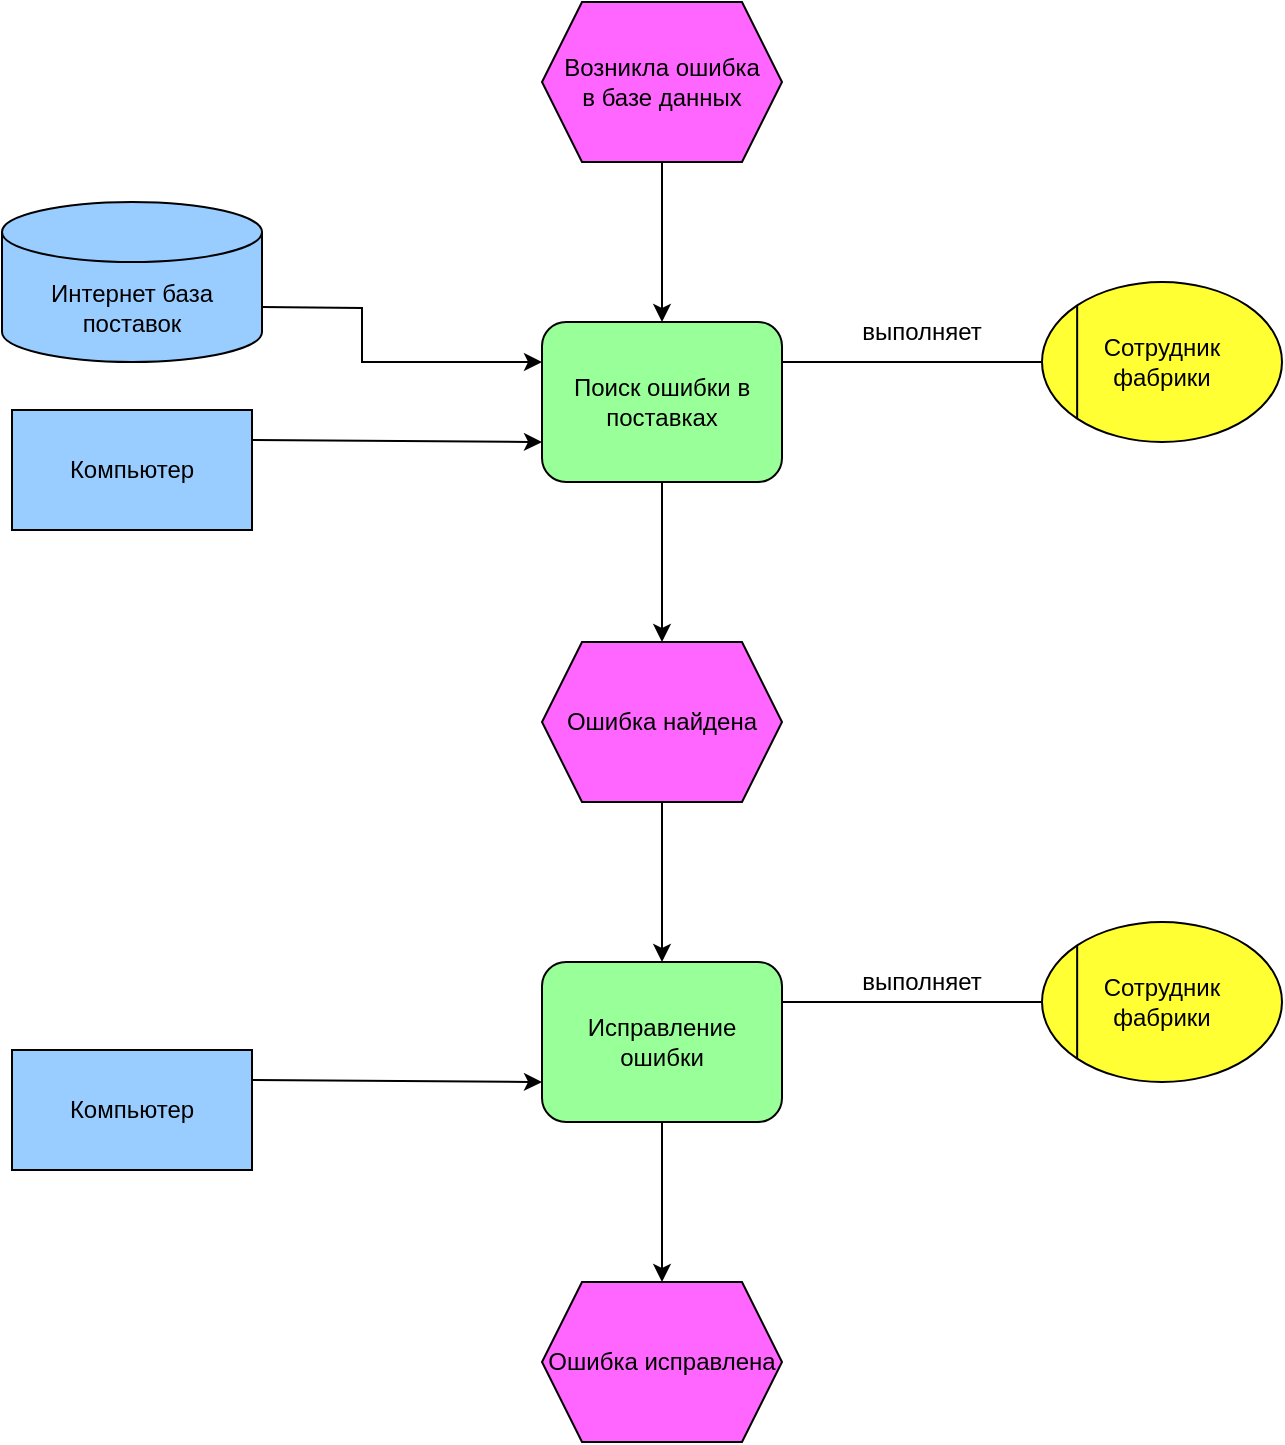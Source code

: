 <mxfile version="22.1.3" type="github">
  <diagram name="Страница — 1" id="INVGBPt_VYmLyctggFGg">
    <mxGraphModel dx="1728" dy="958" grid="1" gridSize="10" guides="1" tooltips="1" connect="1" arrows="1" fold="1" page="1" pageScale="1" pageWidth="827" pageHeight="1169" math="0" shadow="0">
      <root>
        <mxCell id="0" />
        <mxCell id="1" parent="0" />
        <mxCell id="-x4PVFEpAmjkInHYJLnl-1" value="Возникла ошибка&lt;br&gt;в базе данных" style="shape=hexagon;perimeter=hexagonPerimeter2;whiteSpace=wrap;html=1;fixedSize=1;fillColor=#FF66FF;strokeColor=#000000;" vertex="1" parent="1">
          <mxGeometry x="320" y="40" width="120" height="80" as="geometry" />
        </mxCell>
        <mxCell id="-x4PVFEpAmjkInHYJLnl-2" value="" style="endArrow=classic;html=1;rounded=0;exitX=0.5;exitY=1;exitDx=0;exitDy=0;" edge="1" parent="1" source="-x4PVFEpAmjkInHYJLnl-1">
          <mxGeometry width="50" height="50" relative="1" as="geometry">
            <mxPoint x="430" y="460" as="sourcePoint" />
            <mxPoint x="380" y="200" as="targetPoint" />
          </mxGeometry>
        </mxCell>
        <mxCell id="-x4PVFEpAmjkInHYJLnl-3" value="Поиск ошибки в поставках" style="rounded=1;whiteSpace=wrap;html=1;fillColor=#99FF99;" vertex="1" parent="1">
          <mxGeometry x="320" y="200" width="120" height="80" as="geometry" />
        </mxCell>
        <mxCell id="-x4PVFEpAmjkInHYJLnl-4" value="" style="endArrow=none;html=1;rounded=0;exitX=1;exitY=0.25;exitDx=0;exitDy=0;entryX=0;entryY=0.5;entryDx=0;entryDy=0;" edge="1" parent="1" source="-x4PVFEpAmjkInHYJLnl-3" target="-x4PVFEpAmjkInHYJLnl-5">
          <mxGeometry width="50" height="50" relative="1" as="geometry">
            <mxPoint x="430" y="330" as="sourcePoint" />
            <mxPoint x="560" y="220" as="targetPoint" />
          </mxGeometry>
        </mxCell>
        <mxCell id="-x4PVFEpAmjkInHYJLnl-5" value="Сотрудник&lt;br&gt;фабрики" style="ellipse;whiteSpace=wrap;html=1;fillColor=#FFFF33;" vertex="1" parent="1">
          <mxGeometry x="570" y="180" width="120" height="80" as="geometry" />
        </mxCell>
        <mxCell id="-x4PVFEpAmjkInHYJLnl-8" value="" style="endArrow=none;html=1;rounded=0;entryX=0;entryY=0;entryDx=0;entryDy=0;exitX=0;exitY=1;exitDx=0;exitDy=0;" edge="1" parent="1" source="-x4PVFEpAmjkInHYJLnl-5" target="-x4PVFEpAmjkInHYJLnl-5">
          <mxGeometry width="50" height="50" relative="1" as="geometry">
            <mxPoint x="430" y="330" as="sourcePoint" />
            <mxPoint x="480" y="280" as="targetPoint" />
          </mxGeometry>
        </mxCell>
        <mxCell id="-x4PVFEpAmjkInHYJLnl-9" value="выполняет" style="text;html=1;strokeColor=none;fillColor=none;align=center;verticalAlign=middle;whiteSpace=wrap;rounded=0;" vertex="1" parent="1">
          <mxGeometry x="480" y="190" width="60" height="30" as="geometry" />
        </mxCell>
        <mxCell id="-x4PVFEpAmjkInHYJLnl-10" value="Интернет база поставок" style="shape=cylinder3;whiteSpace=wrap;html=1;boundedLbl=1;backgroundOutline=1;size=15;fillColor=#99CCFF;" vertex="1" parent="1">
          <mxGeometry x="50" y="140" width="130" height="80" as="geometry" />
        </mxCell>
        <mxCell id="-x4PVFEpAmjkInHYJLnl-12" value="" style="endArrow=classic;html=1;rounded=0;exitX=1;exitY=0;exitDx=0;exitDy=52.5;exitPerimeter=0;entryX=0;entryY=0.25;entryDx=0;entryDy=0;" edge="1" parent="1" source="-x4PVFEpAmjkInHYJLnl-10" target="-x4PVFEpAmjkInHYJLnl-3">
          <mxGeometry width="50" height="50" relative="1" as="geometry">
            <mxPoint x="430" y="330" as="sourcePoint" />
            <mxPoint x="480" y="280" as="targetPoint" />
            <Array as="points">
              <mxPoint x="230" y="193" />
              <mxPoint x="230" y="220" />
            </Array>
          </mxGeometry>
        </mxCell>
        <mxCell id="-x4PVFEpAmjkInHYJLnl-13" value="Компьютер" style="rounded=0;whiteSpace=wrap;html=1;fillColor=#99CCFF;" vertex="1" parent="1">
          <mxGeometry x="55" y="244" width="120" height="60" as="geometry" />
        </mxCell>
        <mxCell id="-x4PVFEpAmjkInHYJLnl-14" value="" style="endArrow=classic;html=1;rounded=0;exitX=1;exitY=0.25;exitDx=0;exitDy=0;entryX=0;entryY=0.75;entryDx=0;entryDy=0;" edge="1" parent="1" source="-x4PVFEpAmjkInHYJLnl-13" target="-x4PVFEpAmjkInHYJLnl-3">
          <mxGeometry width="50" height="50" relative="1" as="geometry">
            <mxPoint x="175" y="290" as="sourcePoint" />
            <mxPoint x="315" y="292" as="targetPoint" />
          </mxGeometry>
        </mxCell>
        <mxCell id="-x4PVFEpAmjkInHYJLnl-15" value="Ошибка найдена" style="shape=hexagon;perimeter=hexagonPerimeter2;whiteSpace=wrap;html=1;fixedSize=1;fillColor=#FF66FF;" vertex="1" parent="1">
          <mxGeometry x="320" y="360" width="120" height="80" as="geometry" />
        </mxCell>
        <mxCell id="-x4PVFEpAmjkInHYJLnl-16" value="" style="endArrow=classic;html=1;rounded=0;exitX=0.5;exitY=1;exitDx=0;exitDy=0;entryX=0.5;entryY=0;entryDx=0;entryDy=0;" edge="1" parent="1" source="-x4PVFEpAmjkInHYJLnl-3" target="-x4PVFEpAmjkInHYJLnl-15">
          <mxGeometry width="50" height="50" relative="1" as="geometry">
            <mxPoint x="480" y="310" as="sourcePoint" />
            <mxPoint x="480" y="390" as="targetPoint" />
          </mxGeometry>
        </mxCell>
        <mxCell id="-x4PVFEpAmjkInHYJLnl-17" value="Исправление ошибки" style="rounded=1;whiteSpace=wrap;html=1;fillColor=#99FF99;" vertex="1" parent="1">
          <mxGeometry x="320" y="520" width="120" height="80" as="geometry" />
        </mxCell>
        <mxCell id="-x4PVFEpAmjkInHYJLnl-18" value="" style="endArrow=classic;html=1;rounded=0;exitX=0.5;exitY=1;exitDx=0;exitDy=0;entryX=0.5;entryY=0;entryDx=0;entryDy=0;" edge="1" parent="1" source="-x4PVFEpAmjkInHYJLnl-15" target="-x4PVFEpAmjkInHYJLnl-17">
          <mxGeometry width="50" height="50" relative="1" as="geometry">
            <mxPoint x="390" y="290" as="sourcePoint" />
            <mxPoint x="390" y="370" as="targetPoint" />
          </mxGeometry>
        </mxCell>
        <mxCell id="-x4PVFEpAmjkInHYJLnl-19" value="" style="endArrow=none;html=1;rounded=0;exitX=1;exitY=0.25;exitDx=0;exitDy=0;entryX=0;entryY=0.5;entryDx=0;entryDy=0;" edge="1" parent="1" target="-x4PVFEpAmjkInHYJLnl-20" source="-x4PVFEpAmjkInHYJLnl-17">
          <mxGeometry width="50" height="50" relative="1" as="geometry">
            <mxPoint x="450" y="545" as="sourcePoint" />
            <mxPoint x="570" y="545" as="targetPoint" />
          </mxGeometry>
        </mxCell>
        <mxCell id="-x4PVFEpAmjkInHYJLnl-20" value="Сотрудник&lt;br&gt;фабрики" style="ellipse;whiteSpace=wrap;html=1;fillColor=#FFFF33;" vertex="1" parent="1">
          <mxGeometry x="570" y="500" width="120" height="80" as="geometry" />
        </mxCell>
        <mxCell id="-x4PVFEpAmjkInHYJLnl-21" value="" style="endArrow=none;html=1;rounded=0;entryX=0;entryY=0;entryDx=0;entryDy=0;exitX=0;exitY=1;exitDx=0;exitDy=0;" edge="1" parent="1" source="-x4PVFEpAmjkInHYJLnl-20" target="-x4PVFEpAmjkInHYJLnl-20">
          <mxGeometry width="50" height="50" relative="1" as="geometry">
            <mxPoint x="440" y="655" as="sourcePoint" />
            <mxPoint x="490" y="605" as="targetPoint" />
          </mxGeometry>
        </mxCell>
        <mxCell id="-x4PVFEpAmjkInHYJLnl-22" value="выполняет" style="text;html=1;strokeColor=none;fillColor=none;align=center;verticalAlign=middle;whiteSpace=wrap;rounded=0;" vertex="1" parent="1">
          <mxGeometry x="480" y="515" width="60" height="30" as="geometry" />
        </mxCell>
        <mxCell id="-x4PVFEpAmjkInHYJLnl-23" value="Ошибка исправлена" style="shape=hexagon;perimeter=hexagonPerimeter2;whiteSpace=wrap;html=1;fixedSize=1;fillColor=#FF66FF;" vertex="1" parent="1">
          <mxGeometry x="320" y="680" width="120" height="80" as="geometry" />
        </mxCell>
        <mxCell id="-x4PVFEpAmjkInHYJLnl-24" value="" style="endArrow=classic;html=1;rounded=0;exitX=0.5;exitY=1;exitDx=0;exitDy=0;entryX=0.5;entryY=0;entryDx=0;entryDy=0;" edge="1" parent="1" source="-x4PVFEpAmjkInHYJLnl-17" target="-x4PVFEpAmjkInHYJLnl-23">
          <mxGeometry width="50" height="50" relative="1" as="geometry">
            <mxPoint x="400" y="570" as="sourcePoint" />
            <mxPoint x="400" y="650" as="targetPoint" />
          </mxGeometry>
        </mxCell>
        <mxCell id="-x4PVFEpAmjkInHYJLnl-25" value="Компьютер" style="rounded=0;whiteSpace=wrap;html=1;fillColor=#99CCFF;" vertex="1" parent="1">
          <mxGeometry x="55" y="564" width="120" height="60" as="geometry" />
        </mxCell>
        <mxCell id="-x4PVFEpAmjkInHYJLnl-26" value="" style="endArrow=classic;html=1;rounded=0;exitX=1;exitY=0.25;exitDx=0;exitDy=0;entryX=0;entryY=0.75;entryDx=0;entryDy=0;" edge="1" parent="1" source="-x4PVFEpAmjkInHYJLnl-25" target="-x4PVFEpAmjkInHYJLnl-17">
          <mxGeometry width="50" height="50" relative="1" as="geometry">
            <mxPoint x="150" y="606" as="sourcePoint" />
            <mxPoint x="295" y="576" as="targetPoint" />
          </mxGeometry>
        </mxCell>
      </root>
    </mxGraphModel>
  </diagram>
</mxfile>
